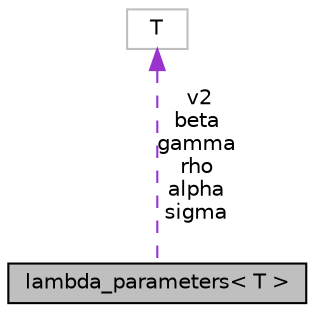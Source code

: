 digraph "lambda_parameters&lt; T &gt;"
{
 // LATEX_PDF_SIZE
  edge [fontname="Helvetica",fontsize="10",labelfontname="Helvetica",labelfontsize="10"];
  node [fontname="Helvetica",fontsize="10",shape=record];
  Node1 [label="lambda_parameters\< T \>",height=0.2,width=0.4,color="black", fillcolor="grey75", style="filled", fontcolor="black",tooltip=" "];
  Node2 -> Node1 [dir="back",color="darkorchid3",fontsize="10",style="dashed",label=" v2\nbeta\ngamma\nrho\nalpha\nsigma" ];
  Node2 [label="T",height=0.2,width=0.4,color="grey75", fillcolor="white", style="filled",tooltip=" "];
}
